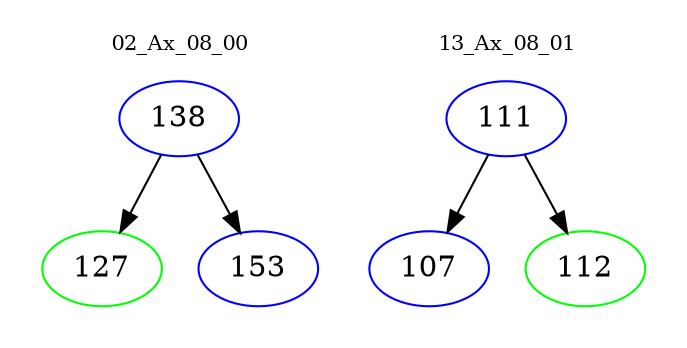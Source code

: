 digraph{
subgraph cluster_0 {
color = white
label = "02_Ax_08_00";
fontsize=10;
T0_138 [label="138", color="blue"]
T0_138 -> T0_127 [color="black"]
T0_127 [label="127", color="green"]
T0_138 -> T0_153 [color="black"]
T0_153 [label="153", color="blue"]
}
subgraph cluster_1 {
color = white
label = "13_Ax_08_01";
fontsize=10;
T1_111 [label="111", color="blue"]
T1_111 -> T1_107 [color="black"]
T1_107 [label="107", color="blue"]
T1_111 -> T1_112 [color="black"]
T1_112 [label="112", color="green"]
}
}
